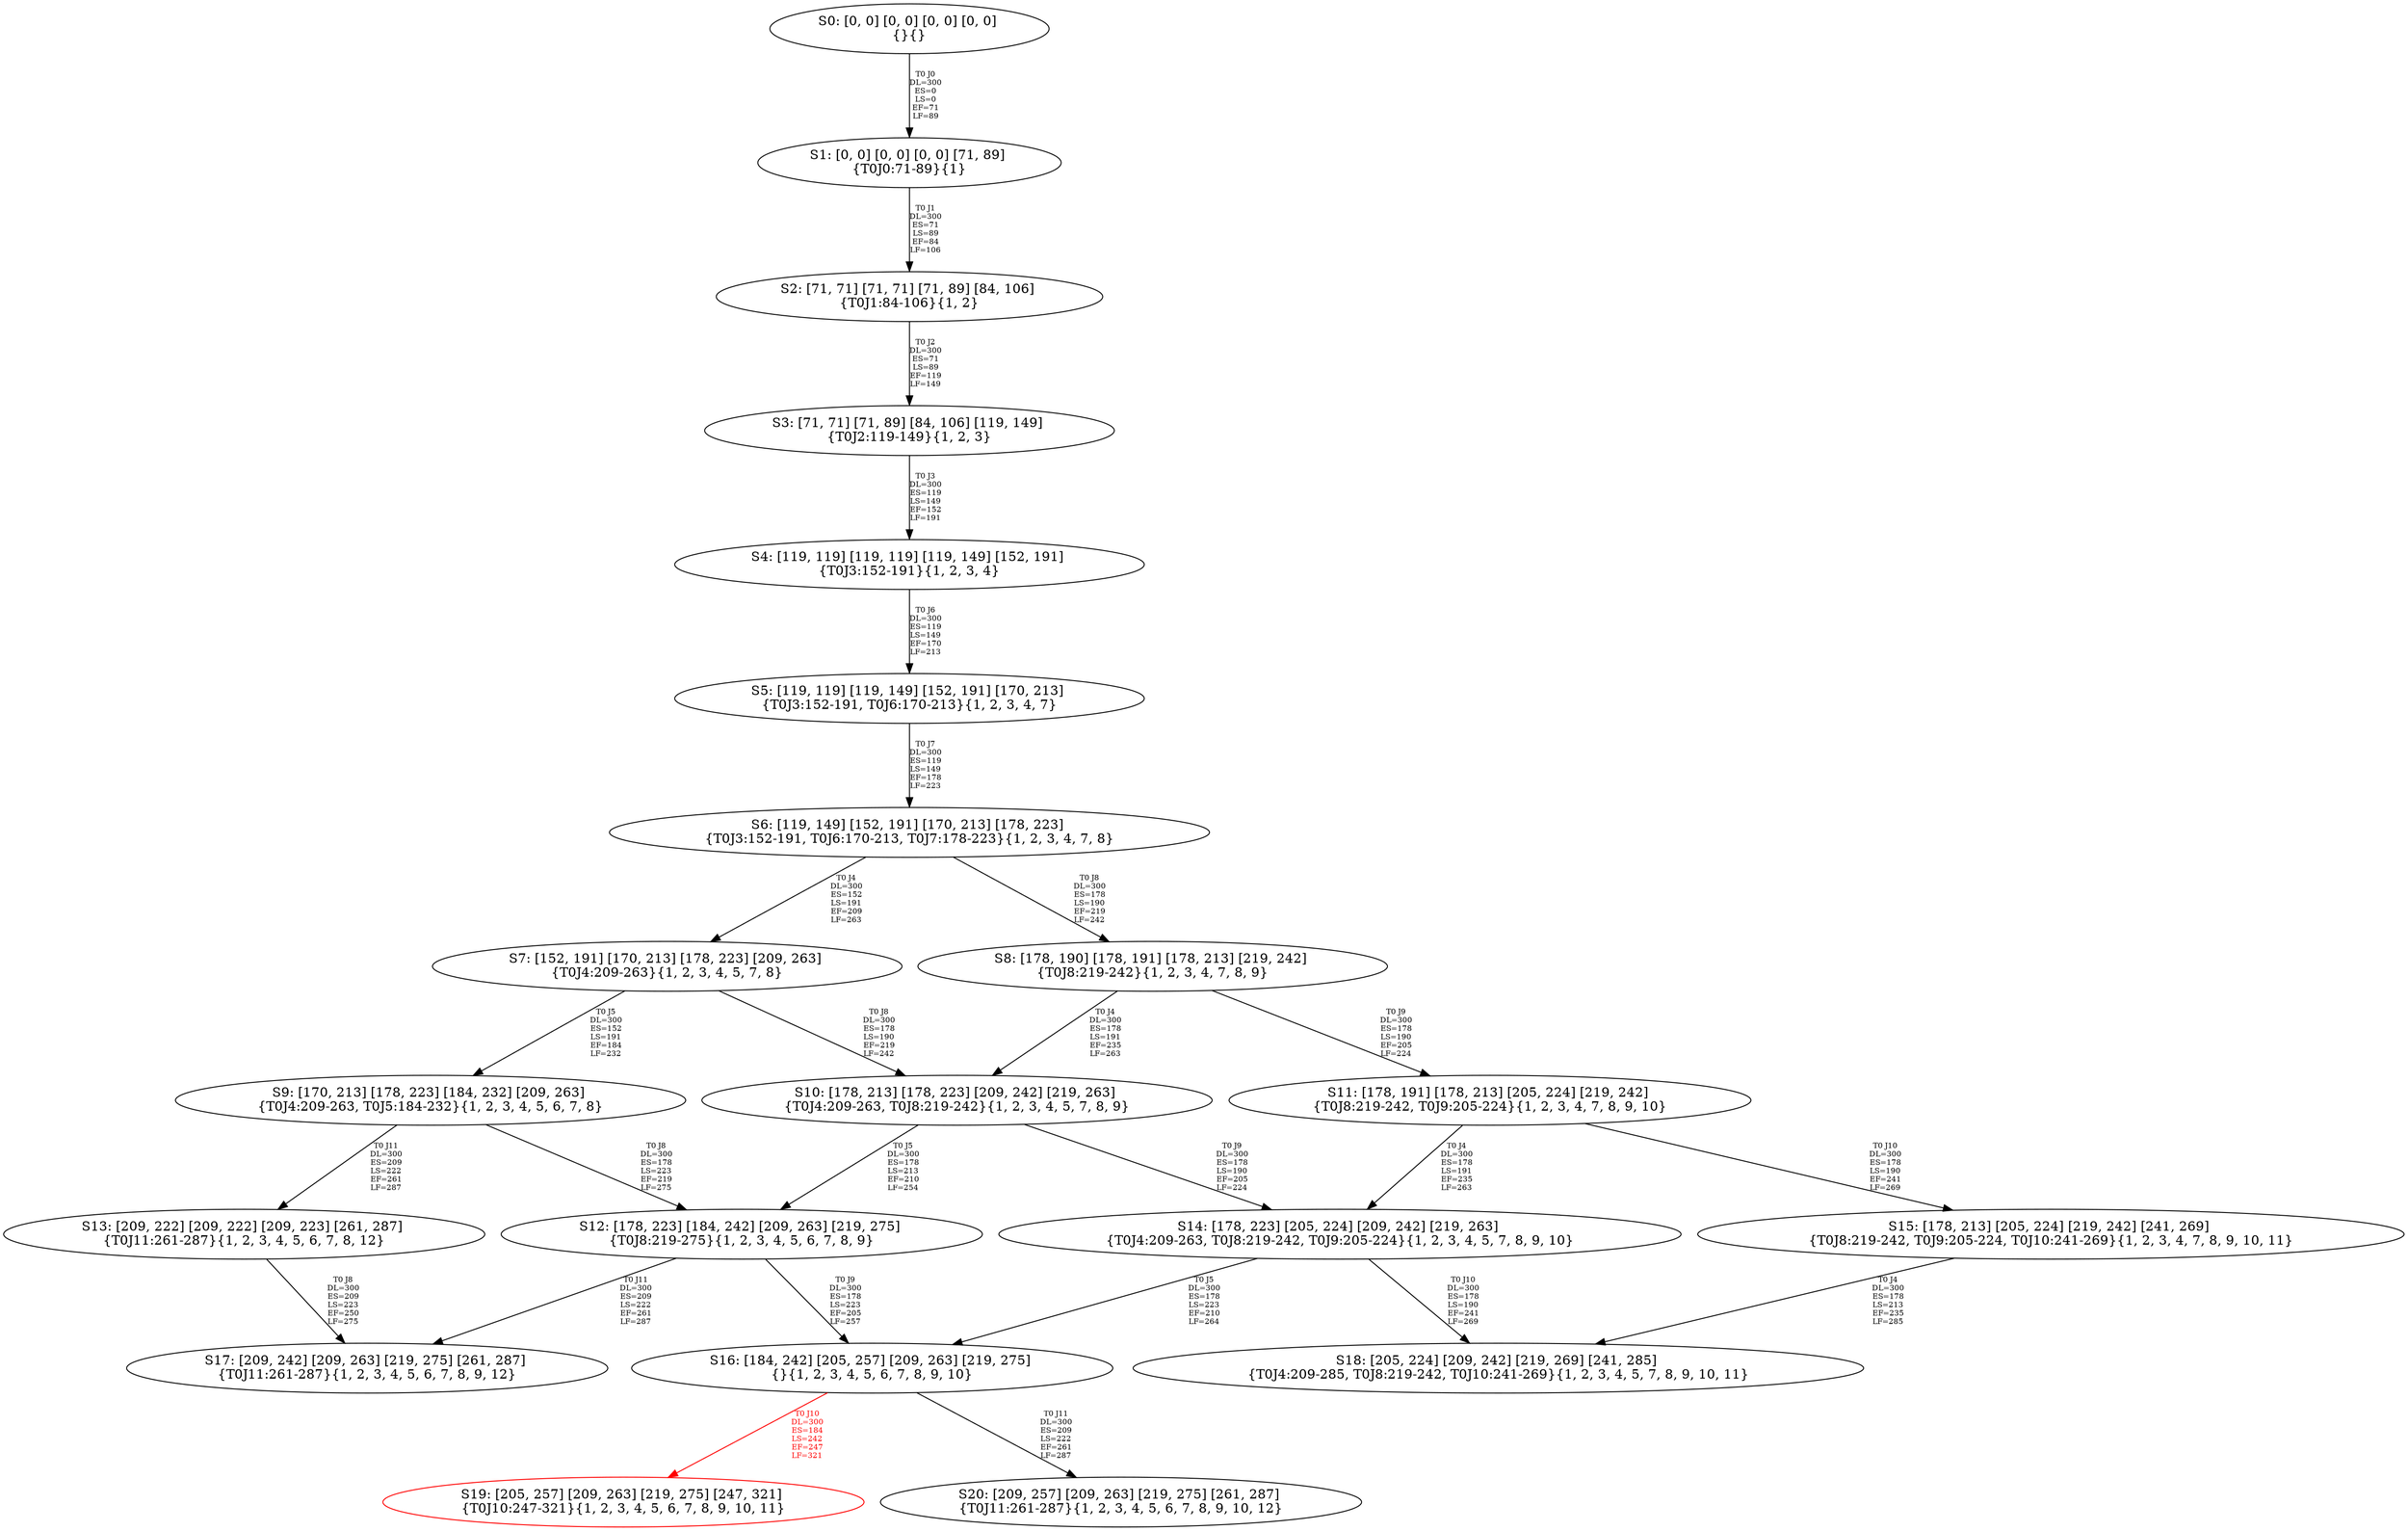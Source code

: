 digraph {
	S0[label="S0: [0, 0] [0, 0] [0, 0] [0, 0] \n{}{}"];
	S1[label="S1: [0, 0] [0, 0] [0, 0] [71, 89] \n{T0J0:71-89}{1}"];
	S2[label="S2: [71, 71] [71, 71] [71, 89] [84, 106] \n{T0J1:84-106}{1, 2}"];
	S3[label="S3: [71, 71] [71, 89] [84, 106] [119, 149] \n{T0J2:119-149}{1, 2, 3}"];
	S4[label="S4: [119, 119] [119, 119] [119, 149] [152, 191] \n{T0J3:152-191}{1, 2, 3, 4}"];
	S5[label="S5: [119, 119] [119, 149] [152, 191] [170, 213] \n{T0J3:152-191, T0J6:170-213}{1, 2, 3, 4, 7}"];
	S6[label="S6: [119, 149] [152, 191] [170, 213] [178, 223] \n{T0J3:152-191, T0J6:170-213, T0J7:178-223}{1, 2, 3, 4, 7, 8}"];
	S7[label="S7: [152, 191] [170, 213] [178, 223] [209, 263] \n{T0J4:209-263}{1, 2, 3, 4, 5, 7, 8}"];
	S8[label="S8: [178, 190] [178, 191] [178, 213] [219, 242] \n{T0J8:219-242}{1, 2, 3, 4, 7, 8, 9}"];
	S9[label="S9: [170, 213] [178, 223] [184, 232] [209, 263] \n{T0J4:209-263, T0J5:184-232}{1, 2, 3, 4, 5, 6, 7, 8}"];
	S10[label="S10: [178, 213] [178, 223] [209, 242] [219, 263] \n{T0J4:209-263, T0J8:219-242}{1, 2, 3, 4, 5, 7, 8, 9}"];
	S11[label="S11: [178, 191] [178, 213] [205, 224] [219, 242] \n{T0J8:219-242, T0J9:205-224}{1, 2, 3, 4, 7, 8, 9, 10}"];
	S12[label="S12: [178, 223] [184, 242] [209, 263] [219, 275] \n{T0J8:219-275}{1, 2, 3, 4, 5, 6, 7, 8, 9}"];
	S13[label="S13: [209, 222] [209, 222] [209, 223] [261, 287] \n{T0J11:261-287}{1, 2, 3, 4, 5, 6, 7, 8, 12}"];
	S14[label="S14: [178, 223] [205, 224] [209, 242] [219, 263] \n{T0J4:209-263, T0J8:219-242, T0J9:205-224}{1, 2, 3, 4, 5, 7, 8, 9, 10}"];
	S15[label="S15: [178, 213] [205, 224] [219, 242] [241, 269] \n{T0J8:219-242, T0J9:205-224, T0J10:241-269}{1, 2, 3, 4, 7, 8, 9, 10, 11}"];
	S16[label="S16: [184, 242] [205, 257] [209, 263] [219, 275] \n{}{1, 2, 3, 4, 5, 6, 7, 8, 9, 10}"];
	S17[label="S17: [209, 242] [209, 263] [219, 275] [261, 287] \n{T0J11:261-287}{1, 2, 3, 4, 5, 6, 7, 8, 9, 12}"];
	S18[label="S18: [205, 224] [209, 242] [219, 269] [241, 285] \n{T0J4:209-285, T0J8:219-242, T0J10:241-269}{1, 2, 3, 4, 5, 7, 8, 9, 10, 11}"];
	S19[label="S19: [205, 257] [209, 263] [219, 275] [247, 321] \n{T0J10:247-321}{1, 2, 3, 4, 5, 6, 7, 8, 9, 10, 11}"];
	S20[label="S20: [209, 257] [209, 263] [219, 275] [261, 287] \n{T0J11:261-287}{1, 2, 3, 4, 5, 6, 7, 8, 9, 10, 12}"];
	S0 -> S1[label="T0 J0\nDL=300\nES=0\nLS=0\nEF=71\nLF=89",fontsize=8];
	S1 -> S2[label="T0 J1\nDL=300\nES=71\nLS=89\nEF=84\nLF=106",fontsize=8];
	S2 -> S3[label="T0 J2\nDL=300\nES=71\nLS=89\nEF=119\nLF=149",fontsize=8];
	S3 -> S4[label="T0 J3\nDL=300\nES=119\nLS=149\nEF=152\nLF=191",fontsize=8];
	S4 -> S5[label="T0 J6\nDL=300\nES=119\nLS=149\nEF=170\nLF=213",fontsize=8];
	S5 -> S6[label="T0 J7\nDL=300\nES=119\nLS=149\nEF=178\nLF=223",fontsize=8];
	S6 -> S7[label="T0 J4\nDL=300\nES=152\nLS=191\nEF=209\nLF=263",fontsize=8];
	S6 -> S8[label="T0 J8\nDL=300\nES=178\nLS=190\nEF=219\nLF=242",fontsize=8];
	S7 -> S9[label="T0 J5\nDL=300\nES=152\nLS=191\nEF=184\nLF=232",fontsize=8];
	S7 -> S10[label="T0 J8\nDL=300\nES=178\nLS=190\nEF=219\nLF=242",fontsize=8];
	S8 -> S10[label="T0 J4\nDL=300\nES=178\nLS=191\nEF=235\nLF=263",fontsize=8];
	S8 -> S11[label="T0 J9\nDL=300\nES=178\nLS=190\nEF=205\nLF=224",fontsize=8];
	S9 -> S12[label="T0 J8\nDL=300\nES=178\nLS=223\nEF=219\nLF=275",fontsize=8];
	S9 -> S13[label="T0 J11\nDL=300\nES=209\nLS=222\nEF=261\nLF=287",fontsize=8];
	S10 -> S12[label="T0 J5\nDL=300\nES=178\nLS=213\nEF=210\nLF=254",fontsize=8];
	S10 -> S14[label="T0 J9\nDL=300\nES=178\nLS=190\nEF=205\nLF=224",fontsize=8];
	S11 -> S14[label="T0 J4\nDL=300\nES=178\nLS=191\nEF=235\nLF=263",fontsize=8];
	S11 -> S15[label="T0 J10\nDL=300\nES=178\nLS=190\nEF=241\nLF=269",fontsize=8];
	S12 -> S16[label="T0 J9\nDL=300\nES=178\nLS=223\nEF=205\nLF=257",fontsize=8];
	S12 -> S17[label="T0 J11\nDL=300\nES=209\nLS=222\nEF=261\nLF=287",fontsize=8];
	S13 -> S17[label="T0 J8\nDL=300\nES=209\nLS=223\nEF=250\nLF=275",fontsize=8];
	S14 -> S16[label="T0 J5\nDL=300\nES=178\nLS=223\nEF=210\nLF=264",fontsize=8];
	S14 -> S18[label="T0 J10\nDL=300\nES=178\nLS=190\nEF=241\nLF=269",fontsize=8];
	S15 -> S18[label="T0 J4\nDL=300\nES=178\nLS=213\nEF=235\nLF=285",fontsize=8];
	S16 -> S19[label="T0 J10\nDL=300\nES=184\nLS=242\nEF=247\nLF=321",color=Red,fontcolor=Red,fontsize=8];
S19[color=Red];
	S16 -> S20[label="T0 J11\nDL=300\nES=209\nLS=222\nEF=261\nLF=287",fontsize=8];
}
